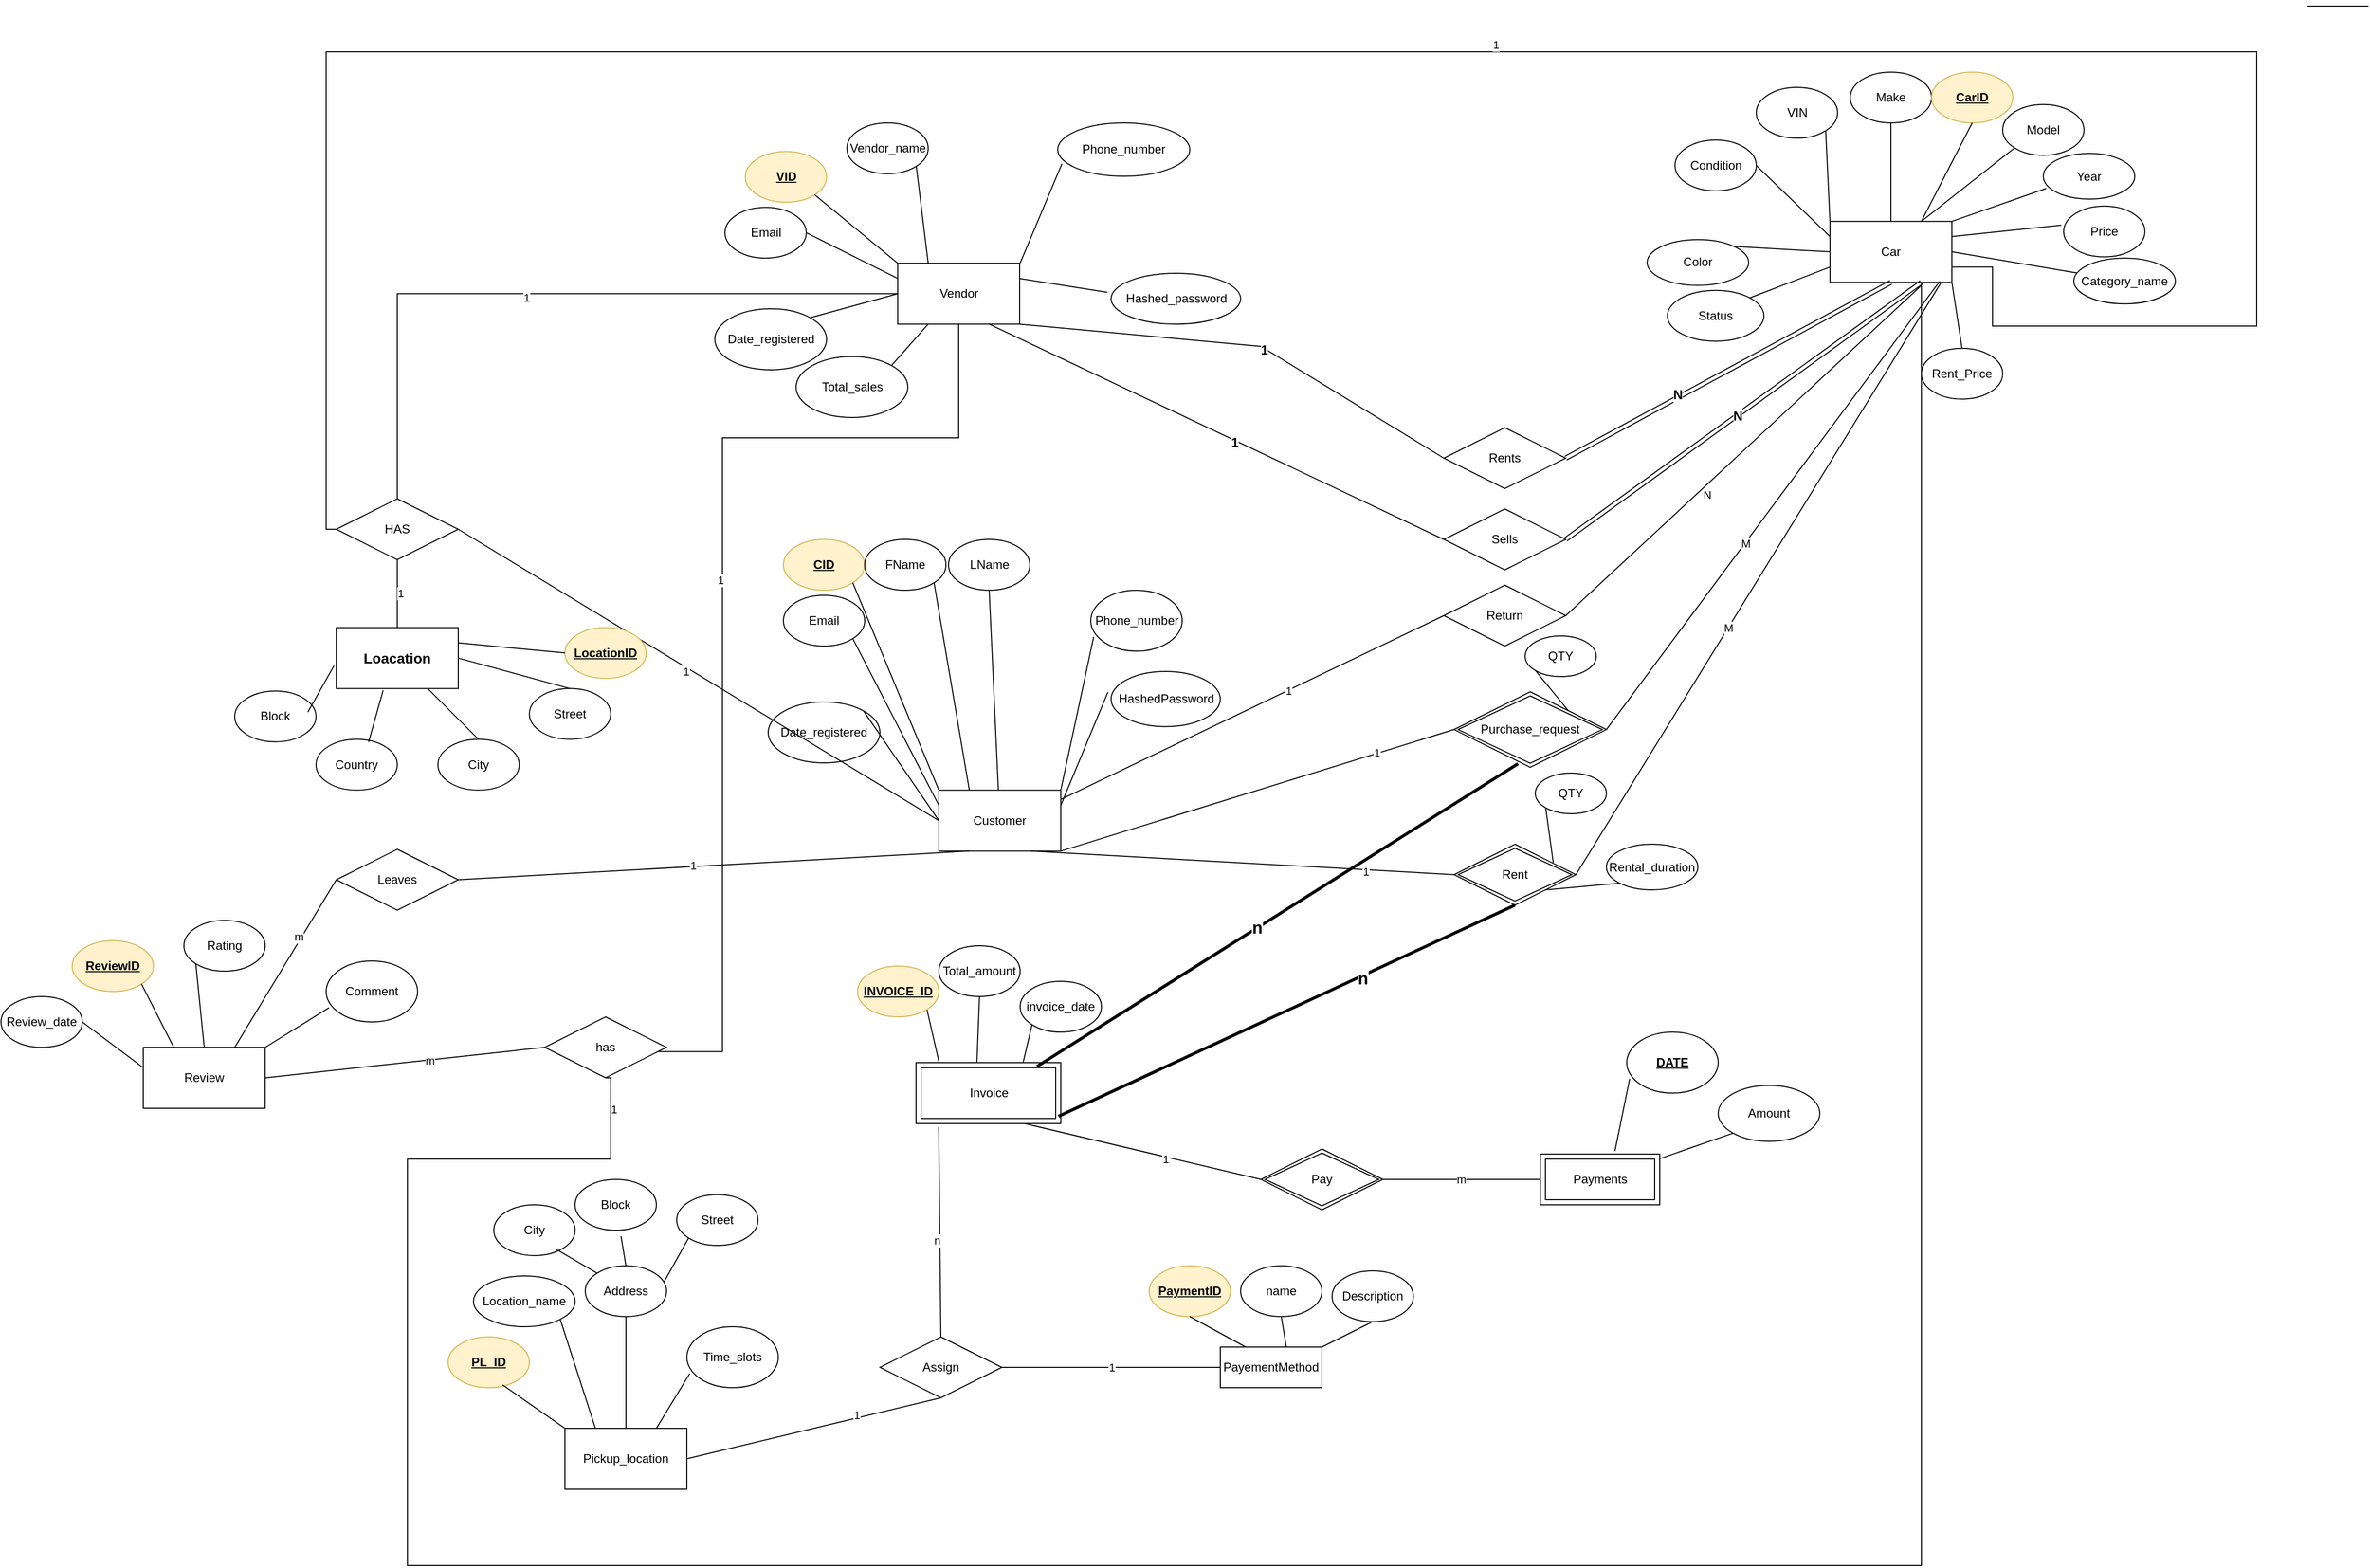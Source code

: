 <mxfile version="26.1.1">
  <diagram name="Page-1" id="NBWemcQ4p-BG5_rGheCO">
    <mxGraphModel dx="2453" dy="1997" grid="1" gridSize="10" guides="1" tooltips="1" connect="1" arrows="1" fold="1" page="1" pageScale="1" pageWidth="850" pageHeight="1100" math="0" shadow="0">
      <root>
        <mxCell id="0" />
        <mxCell id="1" parent="0" />
        <mxCell id="hu-6dLjI5PSRS7n1T90g-1" value="Customer" style="rounded=0;whiteSpace=wrap;html=1;" parent="1" vertex="1">
          <mxGeometry x="843" y="746.81" width="120" height="60" as="geometry" />
        </mxCell>
        <mxCell id="hu-6dLjI5PSRS7n1T90g-2" value="&lt;b&gt;&lt;u&gt;CID&lt;/u&gt;&lt;/b&gt;" style="ellipse;whiteSpace=wrap;html=1;fillColor=#fff2cc;strokeColor=#d6b656;" parent="1" vertex="1">
          <mxGeometry x="690" y="500.0" width="80" height="50" as="geometry" />
        </mxCell>
        <mxCell id="hu-6dLjI5PSRS7n1T90g-3" value="FName" style="ellipse;whiteSpace=wrap;html=1;" parent="1" vertex="1">
          <mxGeometry x="770" y="500" width="80" height="50" as="geometry" />
        </mxCell>
        <mxCell id="hu-6dLjI5PSRS7n1T90g-4" value="LName" style="ellipse;whiteSpace=wrap;html=1;" parent="1" vertex="1">
          <mxGeometry x="852.5" y="500" width="80" height="50" as="geometry" />
        </mxCell>
        <mxCell id="hu-6dLjI5PSRS7n1T90g-5" value="Email" style="ellipse;whiteSpace=wrap;html=1;" parent="1" vertex="1">
          <mxGeometry x="690" y="555" width="80" height="50" as="geometry" />
        </mxCell>
        <mxCell id="hu-6dLjI5PSRS7n1T90g-8" value="Phone_number" style="ellipse;whiteSpace=wrap;html=1;" parent="1" vertex="1">
          <mxGeometry x="992.5" y="550" width="90" height="60" as="geometry" />
        </mxCell>
        <mxCell id="hu-6dLjI5PSRS7n1T90g-9" value="HashedPassword" style="ellipse;whiteSpace=wrap;html=1;" parent="1" vertex="1">
          <mxGeometry x="1012.5" y="630" width="107.5" height="54.31" as="geometry" />
        </mxCell>
        <mxCell id="hu-6dLjI5PSRS7n1T90g-10" value="Date_registered" style="ellipse;whiteSpace=wrap;html=1;" parent="1" vertex="1">
          <mxGeometry x="675" y="660" width="110" height="60" as="geometry" />
        </mxCell>
        <mxCell id="hu-6dLjI5PSRS7n1T90g-22" value="" style="endArrow=none;html=1;rounded=0;entryX=0.032;entryY=0.766;entryDx=0;entryDy=0;entryPerimeter=0;exitX=1;exitY=0;exitDx=0;exitDy=0;" parent="1" source="hu-6dLjI5PSRS7n1T90g-1" target="hu-6dLjI5PSRS7n1T90g-8" edge="1">
          <mxGeometry width="50" height="50" relative="1" as="geometry">
            <mxPoint x="962.5" y="589.31" as="sourcePoint" />
            <mxPoint x="994.5" y="502.31" as="targetPoint" />
          </mxGeometry>
        </mxCell>
        <mxCell id="hu-6dLjI5PSRS7n1T90g-23" value="" style="endArrow=none;html=1;rounded=0;entryX=-0.029;entryY=0.375;entryDx=0;entryDy=0;entryPerimeter=0;exitX=1;exitY=0.25;exitDx=0;exitDy=0;" parent="1" source="hu-6dLjI5PSRS7n1T90g-1" target="hu-6dLjI5PSRS7n1T90g-9" edge="1">
          <mxGeometry width="50" height="50" relative="1" as="geometry">
            <mxPoint x="962.5" y="609.31" as="sourcePoint" />
            <mxPoint x="1004.5" y="512.31" as="targetPoint" />
          </mxGeometry>
        </mxCell>
        <mxCell id="hu-6dLjI5PSRS7n1T90g-25" value="" style="endArrow=none;html=1;rounded=0;entryX=0.5;entryY=1;entryDx=0;entryDy=0;" parent="1" source="hu-6dLjI5PSRS7n1T90g-1" target="hu-6dLjI5PSRS7n1T90g-4" edge="1">
          <mxGeometry width="50" height="50" relative="1" as="geometry">
            <mxPoint x="912.5" y="569.31" as="sourcePoint" />
            <mxPoint x="1014.5" y="522.31" as="targetPoint" />
          </mxGeometry>
        </mxCell>
        <mxCell id="hu-6dLjI5PSRS7n1T90g-26" value="" style="endArrow=none;html=1;rounded=0;entryX=1;entryY=1;entryDx=0;entryDy=0;exitX=0.25;exitY=0;exitDx=0;exitDy=0;" parent="1" source="hu-6dLjI5PSRS7n1T90g-1" target="hu-6dLjI5PSRS7n1T90g-3" edge="1">
          <mxGeometry width="50" height="50" relative="1" as="geometry">
            <mxPoint x="972.5" y="629.31" as="sourcePoint" />
            <mxPoint x="1024.5" y="532.31" as="targetPoint" />
          </mxGeometry>
        </mxCell>
        <mxCell id="hu-6dLjI5PSRS7n1T90g-27" value="" style="endArrow=none;html=1;rounded=0;entryX=1;entryY=1;entryDx=0;entryDy=0;exitX=0;exitY=0;exitDx=0;exitDy=0;" parent="1" source="hu-6dLjI5PSRS7n1T90g-1" target="hu-6dLjI5PSRS7n1T90g-2" edge="1">
          <mxGeometry width="50" height="50" relative="1" as="geometry">
            <mxPoint x="832.5" y="579.31" as="sourcePoint" />
            <mxPoint x="1034.5" y="542.31" as="targetPoint" />
          </mxGeometry>
        </mxCell>
        <mxCell id="hu-6dLjI5PSRS7n1T90g-28" value="" style="endArrow=none;html=1;rounded=0;entryX=1;entryY=1;entryDx=0;entryDy=0;exitX=0;exitY=0.25;exitDx=0;exitDy=0;" parent="1" source="hu-6dLjI5PSRS7n1T90g-1" target="hu-6dLjI5PSRS7n1T90g-5" edge="1">
          <mxGeometry width="50" height="50" relative="1" as="geometry">
            <mxPoint x="992.5" y="649.31" as="sourcePoint" />
            <mxPoint x="742.5" y="594.31" as="targetPoint" />
          </mxGeometry>
        </mxCell>
        <mxCell id="hu-6dLjI5PSRS7n1T90g-29" value="" style="endArrow=none;html=1;rounded=0;entryX=1;entryY=0;entryDx=0;entryDy=0;exitX=0;exitY=0.5;exitDx=0;exitDy=0;" parent="1" source="hu-6dLjI5PSRS7n1T90g-1" target="hu-6dLjI5PSRS7n1T90g-10" edge="1">
          <mxGeometry width="50" height="50" relative="1" as="geometry">
            <mxPoint x="1002.5" y="659.31" as="sourcePoint" />
            <mxPoint x="1054.5" y="562.31" as="targetPoint" />
          </mxGeometry>
        </mxCell>
        <mxCell id="hu-6dLjI5PSRS7n1T90g-30" value="Vendor" style="rounded=0;whiteSpace=wrap;html=1;" parent="1" vertex="1">
          <mxGeometry x="802.5" y="228.09" width="120" height="60" as="geometry" />
        </mxCell>
        <mxCell id="hu-6dLjI5PSRS7n1T90g-31" value="&lt;b&gt;&lt;u&gt;VID&lt;/u&gt;&lt;/b&gt;" style="ellipse;whiteSpace=wrap;html=1;fillColor=#fff2cc;strokeColor=#d6b656;" parent="1" vertex="1">
          <mxGeometry x="652.5" y="118.09" width="80" height="50" as="geometry" />
        </mxCell>
        <mxCell id="hu-6dLjI5PSRS7n1T90g-32" value="Vendor_name" style="ellipse;whiteSpace=wrap;html=1;" parent="1" vertex="1">
          <mxGeometry x="752.5" y="90" width="80" height="50" as="geometry" />
        </mxCell>
        <mxCell id="hu-6dLjI5PSRS7n1T90g-34" value="Email" style="ellipse;whiteSpace=wrap;html=1;" parent="1" vertex="1">
          <mxGeometry x="632.5" y="173.09" width="80" height="50" as="geometry" />
        </mxCell>
        <mxCell id="hu-6dLjI5PSRS7n1T90g-36" value="Phone_number" style="ellipse;whiteSpace=wrap;html=1;" parent="1" vertex="1">
          <mxGeometry x="960" y="90" width="130" height="52.5" as="geometry" />
        </mxCell>
        <mxCell id="hu-6dLjI5PSRS7n1T90g-37" value="Hashed_password" style="ellipse;whiteSpace=wrap;html=1;" parent="1" vertex="1">
          <mxGeometry x="1012.5" y="238" width="127.5" height="50.09" as="geometry" />
        </mxCell>
        <mxCell id="hu-6dLjI5PSRS7n1T90g-38" value="Date_registered" style="ellipse;whiteSpace=wrap;html=1;" parent="1" vertex="1">
          <mxGeometry x="622.5" y="273" width="110" height="60" as="geometry" />
        </mxCell>
        <mxCell id="hu-6dLjI5PSRS7n1T90g-40" value="" style="endArrow=none;html=1;rounded=0;entryX=0.032;entryY=0.766;entryDx=0;entryDy=0;entryPerimeter=0;" parent="1" target="hu-6dLjI5PSRS7n1T90g-36" edge="1">
          <mxGeometry width="50" height="50" relative="1" as="geometry">
            <mxPoint x="923" y="228" as="sourcePoint" />
            <mxPoint x="964.5" y="106.09" as="targetPoint" />
          </mxGeometry>
        </mxCell>
        <mxCell id="hu-6dLjI5PSRS7n1T90g-41" value="" style="endArrow=none;html=1;rounded=0;entryX=-0.029;entryY=0.375;entryDx=0;entryDy=0;entryPerimeter=0;exitX=1;exitY=0.25;exitDx=0;exitDy=0;" parent="1" source="hu-6dLjI5PSRS7n1T90g-30" target="hu-6dLjI5PSRS7n1T90g-37" edge="1">
          <mxGeometry width="50" height="50" relative="1" as="geometry">
            <mxPoint x="932.5" y="213.09" as="sourcePoint" />
            <mxPoint x="974.5" y="116.09" as="targetPoint" />
          </mxGeometry>
        </mxCell>
        <mxCell id="hu-6dLjI5PSRS7n1T90g-43" value="" style="endArrow=none;html=1;rounded=0;entryX=1;entryY=1;entryDx=0;entryDy=0;exitX=0.25;exitY=0;exitDx=0;exitDy=0;" parent="1" source="hu-6dLjI5PSRS7n1T90g-30" target="hu-6dLjI5PSRS7n1T90g-32" edge="1">
          <mxGeometry width="50" height="50" relative="1" as="geometry">
            <mxPoint x="942.5" y="233.09" as="sourcePoint" />
            <mxPoint x="994.5" y="136.09" as="targetPoint" />
          </mxGeometry>
        </mxCell>
        <mxCell id="hu-6dLjI5PSRS7n1T90g-44" value="" style="endArrow=none;html=1;rounded=0;entryX=1;entryY=1;entryDx=0;entryDy=0;exitX=0;exitY=0;exitDx=0;exitDy=0;" parent="1" source="hu-6dLjI5PSRS7n1T90g-30" target="hu-6dLjI5PSRS7n1T90g-31" edge="1">
          <mxGeometry width="50" height="50" relative="1" as="geometry">
            <mxPoint x="802.5" y="183.09" as="sourcePoint" />
            <mxPoint x="1004.5" y="146.09" as="targetPoint" />
          </mxGeometry>
        </mxCell>
        <mxCell id="hu-6dLjI5PSRS7n1T90g-45" value="" style="endArrow=none;html=1;rounded=0;entryX=1;entryY=0.5;entryDx=0;entryDy=0;exitX=0;exitY=0.25;exitDx=0;exitDy=0;" parent="1" source="hu-6dLjI5PSRS7n1T90g-30" target="hu-6dLjI5PSRS7n1T90g-34" edge="1">
          <mxGeometry width="50" height="50" relative="1" as="geometry">
            <mxPoint x="962.5" y="253.09" as="sourcePoint" />
            <mxPoint x="1014.5" y="156.09" as="targetPoint" />
          </mxGeometry>
        </mxCell>
        <mxCell id="hu-6dLjI5PSRS7n1T90g-46" value="" style="endArrow=none;html=1;rounded=0;entryX=1;entryY=0;entryDx=0;entryDy=0;exitX=0;exitY=0.5;exitDx=0;exitDy=0;" parent="1" source="hu-6dLjI5PSRS7n1T90g-30" target="hu-6dLjI5PSRS7n1T90g-38" edge="1">
          <mxGeometry width="50" height="50" relative="1" as="geometry">
            <mxPoint x="972.5" y="263.09" as="sourcePoint" />
            <mxPoint x="1024.5" y="166.09" as="targetPoint" />
          </mxGeometry>
        </mxCell>
        <mxCell id="hu-6dLjI5PSRS7n1T90g-48" value="&lt;b&gt;&lt;u&gt;PaymentID&lt;/u&gt;&lt;/b&gt;" style="ellipse;whiteSpace=wrap;html=1;fillColor=#fff2cc;strokeColor=#d6b656;" parent="1" vertex="1">
          <mxGeometry x="1050" y="1215" width="80" height="50" as="geometry" />
        </mxCell>
        <mxCell id="hu-6dLjI5PSRS7n1T90g-50" value="name" style="ellipse;whiteSpace=wrap;html=1;" parent="1" vertex="1">
          <mxGeometry x="1140" y="1215" width="80" height="50" as="geometry" />
        </mxCell>
        <mxCell id="hu-6dLjI5PSRS7n1T90g-53" value="&lt;u&gt;&lt;b&gt;DATE&lt;/b&gt;&lt;/u&gt;" style="ellipse;whiteSpace=wrap;html=1;" parent="1" vertex="1">
          <mxGeometry x="1520" y="985" width="90" height="60" as="geometry" />
        </mxCell>
        <mxCell id="hu-6dLjI5PSRS7n1T90g-54" value="Amount" style="ellipse;whiteSpace=wrap;html=1;" parent="1" vertex="1">
          <mxGeometry x="1610" y="1037.5" width="100" height="55" as="geometry" />
        </mxCell>
        <mxCell id="hu-6dLjI5PSRS7n1T90g-57" value="" style="endArrow=none;html=1;rounded=0;entryX=0.032;entryY=0.766;entryDx=0;entryDy=0;entryPerimeter=0;exitX=0.625;exitY=-0.062;exitDx=0;exitDy=0;exitPerimeter=0;" parent="1" source="CsSzCPbxo0hBxs77Tv7x-118" target="hu-6dLjI5PSRS7n1T90g-53" edge="1">
          <mxGeometry width="50" height="50" relative="1" as="geometry">
            <mxPoint x="1570" y="1115" as="sourcePoint" />
            <mxPoint x="1612" y="988" as="targetPoint" />
          </mxGeometry>
        </mxCell>
        <mxCell id="hu-6dLjI5PSRS7n1T90g-58" value="" style="endArrow=none;html=1;rounded=0;entryX=0;entryY=1;entryDx=0;entryDy=0;" parent="1" source="CsSzCPbxo0hBxs77Tv7x-118" target="hu-6dLjI5PSRS7n1T90g-54" edge="1">
          <mxGeometry width="50" height="50" relative="1" as="geometry">
            <mxPoint x="1570" y="1130" as="sourcePoint" />
            <mxPoint x="1622" y="998" as="targetPoint" />
          </mxGeometry>
        </mxCell>
        <mxCell id="hu-6dLjI5PSRS7n1T90g-59" value="" style="endArrow=none;html=1;rounded=0;entryX=0.5;entryY=1;entryDx=0;entryDy=0;exitX=0.654;exitY=0.059;exitDx=0;exitDy=0;exitPerimeter=0;" parent="1" source="CsSzCPbxo0hBxs77Tv7x-111" target="hu-6dLjI5PSRS7n1T90g-50" edge="1">
          <mxGeometry width="50" height="50" relative="1" as="geometry">
            <mxPoint x="1510" y="1115" as="sourcePoint" />
            <mxPoint x="1632" y="1008" as="targetPoint" />
          </mxGeometry>
        </mxCell>
        <mxCell id="hu-6dLjI5PSRS7n1T90g-61" value="" style="endArrow=none;html=1;rounded=0;entryX=0.5;entryY=1;entryDx=0;entryDy=0;exitX=0.25;exitY=0;exitDx=0;exitDy=0;" parent="1" source="CsSzCPbxo0hBxs77Tv7x-111" target="hu-6dLjI5PSRS7n1T90g-48" edge="1">
          <mxGeometry width="50" height="50" relative="1" as="geometry">
            <mxPoint x="1160" y="1290" as="sourcePoint" />
            <mxPoint x="1178" y="1233" as="targetPoint" />
          </mxGeometry>
        </mxCell>
        <mxCell id="hu-6dLjI5PSRS7n1T90g-64" value="Car" style="rounded=0;whiteSpace=wrap;html=1;" parent="1" vertex="1">
          <mxGeometry x="1720" y="186.91" width="120" height="60" as="geometry" />
        </mxCell>
        <mxCell id="hu-6dLjI5PSRS7n1T90g-65" value="VIN" style="ellipse;whiteSpace=wrap;html=1;" parent="1" vertex="1">
          <mxGeometry x="1647.5" y="55.0" width="80" height="50" as="geometry" />
        </mxCell>
        <mxCell id="hu-6dLjI5PSRS7n1T90g-67" value="Make" style="ellipse;whiteSpace=wrap;html=1;" parent="1" vertex="1">
          <mxGeometry x="1740" y="40.0" width="80" height="50" as="geometry" />
        </mxCell>
        <mxCell id="hu-6dLjI5PSRS7n1T90g-68" value="Condition" style="ellipse;whiteSpace=wrap;html=1;" parent="1" vertex="1">
          <mxGeometry x="1567.5" y="106.91" width="80" height="50" as="geometry" />
        </mxCell>
        <mxCell id="hu-6dLjI5PSRS7n1T90g-69" value="Model" style="ellipse;whiteSpace=wrap;html=1;" parent="1" vertex="1">
          <mxGeometry x="1890" y="71.91" width="80" height="50" as="geometry" />
        </mxCell>
        <mxCell id="hu-6dLjI5PSRS7n1T90g-70" value="Year" style="ellipse;whiteSpace=wrap;html=1;" parent="1" vertex="1">
          <mxGeometry x="1930" y="120.0" width="90" height="45" as="geometry" />
        </mxCell>
        <mxCell id="hu-6dLjI5PSRS7n1T90g-71" value="Price" style="ellipse;whiteSpace=wrap;html=1;" parent="1" vertex="1">
          <mxGeometry x="1950" y="171.91" width="80" height="50" as="geometry" />
        </mxCell>
        <mxCell id="hu-6dLjI5PSRS7n1T90g-72" value="Color" style="ellipse;whiteSpace=wrap;html=1;" parent="1" vertex="1">
          <mxGeometry x="1540" y="204.91" width="100" height="45" as="geometry" />
        </mxCell>
        <mxCell id="hu-6dLjI5PSRS7n1T90g-73" value="" style="endArrow=none;html=1;rounded=0;entryX=0;entryY=1;entryDx=0;entryDy=0;exitX=0.75;exitY=0;exitDx=0;exitDy=0;" parent="1" source="hu-6dLjI5PSRS7n1T90g-64" target="hu-6dLjI5PSRS7n1T90g-69" edge="1">
          <mxGeometry width="50" height="50" relative="1" as="geometry">
            <mxPoint x="1740" y="206.91" as="sourcePoint" />
            <mxPoint x="1790" y="156.91" as="targetPoint" />
          </mxGeometry>
        </mxCell>
        <mxCell id="hu-6dLjI5PSRS7n1T90g-74" value="" style="endArrow=none;html=1;rounded=0;entryX=0.032;entryY=0.766;entryDx=0;entryDy=0;entryPerimeter=0;exitX=1;exitY=0;exitDx=0;exitDy=0;" parent="1" source="hu-6dLjI5PSRS7n1T90g-64" target="hu-6dLjI5PSRS7n1T90g-70" edge="1">
          <mxGeometry width="50" height="50" relative="1" as="geometry">
            <mxPoint x="1850" y="146.91" as="sourcePoint" />
            <mxPoint x="1882" y="59.91" as="targetPoint" />
          </mxGeometry>
        </mxCell>
        <mxCell id="hu-6dLjI5PSRS7n1T90g-75" value="" style="endArrow=none;html=1;rounded=0;entryX=-0.029;entryY=0.375;entryDx=0;entryDy=0;entryPerimeter=0;exitX=1;exitY=0.25;exitDx=0;exitDy=0;" parent="1" source="hu-6dLjI5PSRS7n1T90g-64" target="hu-6dLjI5PSRS7n1T90g-71" edge="1">
          <mxGeometry width="50" height="50" relative="1" as="geometry">
            <mxPoint x="1850" y="166.91" as="sourcePoint" />
            <mxPoint x="1892" y="69.91" as="targetPoint" />
          </mxGeometry>
        </mxCell>
        <mxCell id="hu-6dLjI5PSRS7n1T90g-76" value="" style="endArrow=none;html=1;rounded=0;entryX=0.5;entryY=1;entryDx=0;entryDy=0;" parent="1" source="hu-6dLjI5PSRS7n1T90g-64" target="hu-6dLjI5PSRS7n1T90g-67" edge="1">
          <mxGeometry width="50" height="50" relative="1" as="geometry">
            <mxPoint x="1800" y="126.91" as="sourcePoint" />
            <mxPoint x="1902" y="79.91" as="targetPoint" />
          </mxGeometry>
        </mxCell>
        <mxCell id="hu-6dLjI5PSRS7n1T90g-78" value="" style="endArrow=none;html=1;rounded=0;entryX=1;entryY=1;entryDx=0;entryDy=0;exitX=0;exitY=0;exitDx=0;exitDy=0;" parent="1" source="hu-6dLjI5PSRS7n1T90g-64" target="hu-6dLjI5PSRS7n1T90g-65" edge="1">
          <mxGeometry width="50" height="50" relative="1" as="geometry">
            <mxPoint x="1720" y="136.91" as="sourcePoint" />
            <mxPoint x="1922" y="99.91" as="targetPoint" />
          </mxGeometry>
        </mxCell>
        <mxCell id="hu-6dLjI5PSRS7n1T90g-79" value="" style="endArrow=none;html=1;rounded=0;entryX=1;entryY=0.5;entryDx=0;entryDy=0;exitX=0;exitY=0.25;exitDx=0;exitDy=0;" parent="1" source="hu-6dLjI5PSRS7n1T90g-64" target="hu-6dLjI5PSRS7n1T90g-68" edge="1">
          <mxGeometry width="50" height="50" relative="1" as="geometry">
            <mxPoint x="1880" y="206.91" as="sourcePoint" />
            <mxPoint x="1932" y="109.91" as="targetPoint" />
          </mxGeometry>
        </mxCell>
        <mxCell id="hu-6dLjI5PSRS7n1T90g-80" value="" style="endArrow=none;html=1;rounded=0;entryX=1;entryY=0;entryDx=0;entryDy=0;exitX=0;exitY=0.5;exitDx=0;exitDy=0;" parent="1" source="hu-6dLjI5PSRS7n1T90g-64" target="hu-6dLjI5PSRS7n1T90g-72" edge="1">
          <mxGeometry width="50" height="50" relative="1" as="geometry">
            <mxPoint x="1890" y="216.91" as="sourcePoint" />
            <mxPoint x="1942" y="119.91" as="targetPoint" />
          </mxGeometry>
        </mxCell>
        <mxCell id="hu-6dLjI5PSRS7n1T90g-202" value="Total_sales" style="ellipse;whiteSpace=wrap;html=1;" parent="1" vertex="1">
          <mxGeometry x="702.5" y="320" width="110" height="60" as="geometry" />
        </mxCell>
        <mxCell id="hu-6dLjI5PSRS7n1T90g-203" value="" style="endArrow=none;html=1;rounded=0;entryX=1;entryY=0;entryDx=0;entryDy=0;exitX=0.25;exitY=1;exitDx=0;exitDy=0;" parent="1" source="hu-6dLjI5PSRS7n1T90g-30" target="hu-6dLjI5PSRS7n1T90g-202" edge="1">
          <mxGeometry width="50" height="50" relative="1" as="geometry">
            <mxPoint x="795" y="338.09" as="sourcePoint" />
            <mxPoint x="1017" y="241.09" as="targetPoint" />
          </mxGeometry>
        </mxCell>
        <mxCell id="hu-6dLjI5PSRS7n1T90g-204" value="Status" style="ellipse;whiteSpace=wrap;html=1;" parent="1" vertex="1">
          <mxGeometry x="1560" y="254.91" width="95" height="50" as="geometry" />
        </mxCell>
        <mxCell id="hu-6dLjI5PSRS7n1T90g-205" value="" style="endArrow=none;html=1;rounded=0;entryX=1;entryY=0;entryDx=0;entryDy=0;exitX=0;exitY=0.75;exitDx=0;exitDy=0;" parent="1" source="hu-6dLjI5PSRS7n1T90g-64" target="hu-6dLjI5PSRS7n1T90g-204" edge="1">
          <mxGeometry width="50" height="50" relative="1" as="geometry">
            <mxPoint x="1710" y="291.91" as="sourcePoint" />
            <mxPoint x="1932" y="194.91" as="targetPoint" />
          </mxGeometry>
        </mxCell>
        <mxCell id="hu-6dLjI5PSRS7n1T90g-207" value="" style="endArrow=none;html=1;rounded=0;exitX=1;exitY=0.75;exitDx=0;exitDy=0;entryX=0;entryY=0.5;entryDx=0;entryDy=0;edgeStyle=orthogonalEdgeStyle;" parent="1" source="hu-6dLjI5PSRS7n1T90g-64" target="CsSzCPbxo0hBxs77Tv7x-54" edge="1">
          <mxGeometry width="50" height="50" relative="1" as="geometry">
            <mxPoint x="1850" y="256.91" as="sourcePoint" />
            <mxPoint x="376.053" y="460" as="targetPoint" />
            <Array as="points">
              <mxPoint x="1880" y="232" />
              <mxPoint x="1880" y="290" />
              <mxPoint x="2140" y="290" />
              <mxPoint x="2140" y="20" />
              <mxPoint x="240" y="20" />
              <mxPoint x="240" y="490" />
            </Array>
          </mxGeometry>
        </mxCell>
        <mxCell id="DfmCjdgMH8wRzvkq9XMf-18" value="1" style="edgeLabel;html=1;align=center;verticalAlign=middle;resizable=0;points=[];" vertex="1" connectable="0" parent="hu-6dLjI5PSRS7n1T90g-207">
          <mxGeometry x="-0.084" y="-7" relative="1" as="geometry">
            <mxPoint as="offset" />
          </mxGeometry>
        </mxCell>
        <mxCell id="hu-6dLjI5PSRS7n1T90g-208" value="Category_name" style="ellipse;whiteSpace=wrap;html=1;" parent="1" vertex="1">
          <mxGeometry x="1960" y="223.09" width="100" height="45" as="geometry" />
        </mxCell>
        <mxCell id="hu-6dLjI5PSRS7n1T90g-209" value="" style="endArrow=none;html=1;rounded=0;exitX=1;exitY=0.5;exitDx=0;exitDy=0;" parent="1" source="hu-6dLjI5PSRS7n1T90g-64" target="hu-6dLjI5PSRS7n1T90g-208" edge="1">
          <mxGeometry width="50" height="50" relative="1" as="geometry">
            <mxPoint x="1860" y="221.91" as="sourcePoint" />
            <mxPoint x="1937.1" y="248.785" as="targetPoint" />
          </mxGeometry>
        </mxCell>
        <mxCell id="hu-6dLjI5PSRS7n1T90g-227" value="Pickup_location" style="rounded=0;whiteSpace=wrap;html=1;" parent="1" vertex="1">
          <mxGeometry x="475" y="1375" width="120" height="60" as="geometry" />
        </mxCell>
        <mxCell id="hu-6dLjI5PSRS7n1T90g-228" value="&lt;b&gt;&lt;u&gt;PL_ID&lt;/u&gt;&lt;/b&gt;" style="ellipse;whiteSpace=wrap;html=1;fillColor=#fff2cc;strokeColor=#d6b656;" parent="1" vertex="1">
          <mxGeometry x="360" y="1285" width="80" height="50" as="geometry" />
        </mxCell>
        <mxCell id="hu-6dLjI5PSRS7n1T90g-229" value="Location_name" style="ellipse;whiteSpace=wrap;html=1;" parent="1" vertex="1">
          <mxGeometry x="385" y="1225" width="100" height="50" as="geometry" />
        </mxCell>
        <mxCell id="hu-6dLjI5PSRS7n1T90g-230" value="Address" style="ellipse;whiteSpace=wrap;html=1;" parent="1" vertex="1">
          <mxGeometry x="495" y="1215" width="80" height="50" as="geometry" />
        </mxCell>
        <mxCell id="hu-6dLjI5PSRS7n1T90g-233" value="Time_slots" style="ellipse;whiteSpace=wrap;html=1;" parent="1" vertex="1">
          <mxGeometry x="595" y="1275" width="90" height="60" as="geometry" />
        </mxCell>
        <mxCell id="hu-6dLjI5PSRS7n1T90g-237" value="" style="endArrow=none;html=1;rounded=0;entryX=0.032;entryY=0.766;entryDx=0;entryDy=0;entryPerimeter=0;exitX=0.75;exitY=0;exitDx=0;exitDy=0;" parent="1" source="hu-6dLjI5PSRS7n1T90g-227" target="hu-6dLjI5PSRS7n1T90g-233" edge="1">
          <mxGeometry width="50" height="50" relative="1" as="geometry">
            <mxPoint x="560" y="1370" as="sourcePoint" />
            <mxPoint x="637" y="1248" as="targetPoint" />
          </mxGeometry>
        </mxCell>
        <mxCell id="hu-6dLjI5PSRS7n1T90g-239" value="" style="endArrow=none;html=1;rounded=0;entryX=0.5;entryY=1;entryDx=0;entryDy=0;" parent="1" source="hu-6dLjI5PSRS7n1T90g-227" target="hu-6dLjI5PSRS7n1T90g-230" edge="1">
          <mxGeometry width="50" height="50" relative="1" as="geometry">
            <mxPoint x="555" y="1315" as="sourcePoint" />
            <mxPoint x="657" y="1268" as="targetPoint" />
          </mxGeometry>
        </mxCell>
        <mxCell id="hu-6dLjI5PSRS7n1T90g-240" value="" style="endArrow=none;html=1;rounded=0;entryX=1;entryY=1;entryDx=0;entryDy=0;exitX=0.25;exitY=0;exitDx=0;exitDy=0;" parent="1" source="hu-6dLjI5PSRS7n1T90g-227" target="hu-6dLjI5PSRS7n1T90g-229" edge="1">
          <mxGeometry width="50" height="50" relative="1" as="geometry">
            <mxPoint x="615" y="1375" as="sourcePoint" />
            <mxPoint x="667" y="1278" as="targetPoint" />
          </mxGeometry>
        </mxCell>
        <mxCell id="hu-6dLjI5PSRS7n1T90g-241" value="" style="endArrow=none;html=1;rounded=0;exitX=0;exitY=0;exitDx=0;exitDy=0;entryX=0.67;entryY=0.945;entryDx=0;entryDy=0;entryPerimeter=0;" parent="1" source="hu-6dLjI5PSRS7n1T90g-227" target="hu-6dLjI5PSRS7n1T90g-228" edge="1">
          <mxGeometry width="50" height="50" relative="1" as="geometry">
            <mxPoint x="475" y="1325" as="sourcePoint" />
            <mxPoint x="393" y="1303" as="targetPoint" />
          </mxGeometry>
        </mxCell>
        <mxCell id="hu-6dLjI5PSRS7n1T90g-244" value="City" style="ellipse;whiteSpace=wrap;html=1;" parent="1" vertex="1">
          <mxGeometry x="405" y="1155" width="80" height="50" as="geometry" />
        </mxCell>
        <mxCell id="hu-6dLjI5PSRS7n1T90g-245" value="Block" style="ellipse;whiteSpace=wrap;html=1;" parent="1" vertex="1">
          <mxGeometry x="485" y="1130" width="80" height="50" as="geometry" />
        </mxCell>
        <mxCell id="hu-6dLjI5PSRS7n1T90g-246" value="Street" style="ellipse;whiteSpace=wrap;html=1;" parent="1" vertex="1">
          <mxGeometry x="585" y="1145" width="80" height="50" as="geometry" />
        </mxCell>
        <mxCell id="hu-6dLjI5PSRS7n1T90g-248" value="" style="endArrow=none;html=1;rounded=0;exitX=0.973;exitY=0.307;exitDx=0;exitDy=0;entryX=0;entryY=1;entryDx=0;entryDy=0;exitPerimeter=0;" parent="1" source="hu-6dLjI5PSRS7n1T90g-230" target="hu-6dLjI5PSRS7n1T90g-246" edge="1">
          <mxGeometry width="50" height="50" relative="1" as="geometry">
            <mxPoint x="575" y="1385" as="sourcePoint" />
            <mxPoint x="607" y="1288" as="targetPoint" />
          </mxGeometry>
        </mxCell>
        <mxCell id="hu-6dLjI5PSRS7n1T90g-249" value="" style="endArrow=none;html=1;rounded=0;exitX=0.5;exitY=0;exitDx=0;exitDy=0;entryX=0.565;entryY=1.018;entryDx=0;entryDy=0;entryPerimeter=0;" parent="1" source="hu-6dLjI5PSRS7n1T90g-230" edge="1">
          <mxGeometry width="50" height="50" relative="1" as="geometry">
            <mxPoint x="583" y="1240" as="sourcePoint" />
            <mxPoint x="530.2" y="1185.9" as="targetPoint" />
          </mxGeometry>
        </mxCell>
        <mxCell id="hu-6dLjI5PSRS7n1T90g-250" value="" style="endArrow=none;html=1;rounded=0;entryX=0.768;entryY=0.876;entryDx=0;entryDy=0;entryPerimeter=0;exitX=0;exitY=0;exitDx=0;exitDy=0;" parent="1" source="hu-6dLjI5PSRS7n1T90g-230" target="hu-6dLjI5PSRS7n1T90g-244" edge="1">
          <mxGeometry width="50" height="50" relative="1" as="geometry">
            <mxPoint x="545" y="1225" as="sourcePoint" />
            <mxPoint x="540" y="1196" as="targetPoint" />
          </mxGeometry>
        </mxCell>
        <mxCell id="hu-6dLjI5PSRS7n1T90g-261" value="Total_amount" style="ellipse;whiteSpace=wrap;html=1;" parent="1" vertex="1">
          <mxGeometry x="843" y="900" width="80" height="50" as="geometry" />
        </mxCell>
        <mxCell id="hu-6dLjI5PSRS7n1T90g-266" value="" style="endArrow=none;html=1;rounded=0;entryX=0;entryY=1;entryDx=0;entryDy=0;exitX=0.727;exitY=0.127;exitDx=0;exitDy=0;exitPerimeter=0;" parent="1" source="CsSzCPbxo0hBxs77Tv7x-92" target="hu-6dLjI5PSRS7n1T90g-263" edge="1">
          <mxGeometry width="50" height="50" relative="1" as="geometry">
            <mxPoint x="1072.5" y="1005" as="sourcePoint" />
            <mxPoint x="1022.5" y="832.5" as="targetPoint" />
          </mxGeometry>
        </mxCell>
        <mxCell id="hu-6dLjI5PSRS7n1T90g-269" value="" style="endArrow=none;html=1;rounded=0;entryX=0.5;entryY=1;entryDx=0;entryDy=0;exitX=0.42;exitY=0.057;exitDx=0;exitDy=0;exitPerimeter=0;" parent="1" source="CsSzCPbxo0hBxs77Tv7x-92" target="hu-6dLjI5PSRS7n1T90g-261" edge="1">
          <mxGeometry width="50" height="50" relative="1" as="geometry">
            <mxPoint x="880" y="1010" as="sourcePoint" />
            <mxPoint x="1134.5" y="755.5" as="targetPoint" />
          </mxGeometry>
        </mxCell>
        <mxCell id="hu-6dLjI5PSRS7n1T90g-271" value="" style="endArrow=none;html=1;rounded=0;entryX=1;entryY=1;entryDx=0;entryDy=0;exitX=0.163;exitY=0.036;exitDx=0;exitDy=0;exitPerimeter=0;" parent="1" source="CsSzCPbxo0hBxs77Tv7x-92" target="hu-6dLjI5PSRS7n1T90g-259" edge="1">
          <mxGeometry width="50" height="50" relative="1" as="geometry">
            <mxPoint x="983" y="1005" as="sourcePoint" />
            <mxPoint x="1154.5" y="775.5" as="targetPoint" />
          </mxGeometry>
        </mxCell>
        <mxCell id="hu-6dLjI5PSRS7n1T90g-292" value="Sells" style="shape=rhombus;perimeter=rhombusPerimeter;whiteSpace=wrap;html=1;align=center;" parent="1" vertex="1">
          <mxGeometry x="1340" y="470" width="120" height="60" as="geometry" />
        </mxCell>
        <mxCell id="hu-6dLjI5PSRS7n1T90g-302" value="Review" style="rounded=0;whiteSpace=wrap;html=1;" parent="1" vertex="1">
          <mxGeometry x="60" y="1000" width="120" height="60" as="geometry" />
        </mxCell>
        <mxCell id="hu-6dLjI5PSRS7n1T90g-303" value="&lt;b&gt;&lt;u&gt;ReviewID&lt;/u&gt;&lt;/b&gt;" style="ellipse;whiteSpace=wrap;html=1;fillColor=#fff2cc;strokeColor=#d6b656;" parent="1" vertex="1">
          <mxGeometry x="-10" y="895" width="80" height="50" as="geometry" />
        </mxCell>
        <mxCell id="hu-6dLjI5PSRS7n1T90g-306" value="Review_date" style="ellipse;whiteSpace=wrap;html=1;" parent="1" vertex="1">
          <mxGeometry x="-80" y="950" width="80" height="50" as="geometry" />
        </mxCell>
        <mxCell id="hu-6dLjI5PSRS7n1T90g-307" value="Rating" style="ellipse;whiteSpace=wrap;html=1;" parent="1" vertex="1">
          <mxGeometry x="100" y="875" width="80" height="50" as="geometry" />
        </mxCell>
        <mxCell id="hu-6dLjI5PSRS7n1T90g-308" value="Comment" style="ellipse;whiteSpace=wrap;html=1;" parent="1" vertex="1">
          <mxGeometry x="240" y="915" width="90" height="60" as="geometry" />
        </mxCell>
        <mxCell id="hu-6dLjI5PSRS7n1T90g-310" value="" style="endArrow=none;html=1;rounded=0;entryX=0;entryY=1;entryDx=0;entryDy=0;exitX=0.5;exitY=0;exitDx=0;exitDy=0;" parent="1" source="hu-6dLjI5PSRS7n1T90g-302" target="hu-6dLjI5PSRS7n1T90g-307" edge="1">
          <mxGeometry width="50" height="50" relative="1" as="geometry">
            <mxPoint x="80" y="1035" as="sourcePoint" />
            <mxPoint x="130" y="985" as="targetPoint" />
          </mxGeometry>
        </mxCell>
        <mxCell id="hu-6dLjI5PSRS7n1T90g-311" value="" style="endArrow=none;html=1;rounded=0;entryX=0.032;entryY=0.766;entryDx=0;entryDy=0;entryPerimeter=0;exitX=1;exitY=0;exitDx=0;exitDy=0;" parent="1" source="hu-6dLjI5PSRS7n1T90g-302" target="hu-6dLjI5PSRS7n1T90g-308" edge="1">
          <mxGeometry width="50" height="50" relative="1" as="geometry">
            <mxPoint x="190" y="975" as="sourcePoint" />
            <mxPoint x="222" y="888" as="targetPoint" />
          </mxGeometry>
        </mxCell>
        <mxCell id="hu-6dLjI5PSRS7n1T90g-315" value="" style="endArrow=none;html=1;rounded=0;entryX=1;entryY=1;entryDx=0;entryDy=0;exitX=0.25;exitY=0;exitDx=0;exitDy=0;" parent="1" source="hu-6dLjI5PSRS7n1T90g-302" target="hu-6dLjI5PSRS7n1T90g-303" edge="1">
          <mxGeometry width="50" height="50" relative="1" as="geometry">
            <mxPoint x="60" y="1015" as="sourcePoint" />
            <mxPoint x="262" y="928" as="targetPoint" />
          </mxGeometry>
        </mxCell>
        <mxCell id="hu-6dLjI5PSRS7n1T90g-316" value="" style="endArrow=none;html=1;rounded=0;entryX=1;entryY=0.5;entryDx=0;entryDy=0;" parent="1" target="hu-6dLjI5PSRS7n1T90g-306" edge="1">
          <mxGeometry width="50" height="50" relative="1" as="geometry">
            <mxPoint x="60" y="1020" as="sourcePoint" />
            <mxPoint x="272" y="938" as="targetPoint" />
          </mxGeometry>
        </mxCell>
        <mxCell id="hu-6dLjI5PSRS7n1T90g-317" value="Leaves" style="shape=rhombus;perimeter=rhombusPerimeter;whiteSpace=wrap;html=1;align=center;" parent="1" vertex="1">
          <mxGeometry x="250" y="805" width="120" height="60" as="geometry" />
        </mxCell>
        <mxCell id="hu-6dLjI5PSRS7n1T90g-318" value="" style="endArrow=none;html=1;rounded=0;exitX=0;exitY=0.5;exitDx=0;exitDy=0;entryX=0.75;entryY=0;entryDx=0;entryDy=0;" parent="1" source="hu-6dLjI5PSRS7n1T90g-317" target="hu-6dLjI5PSRS7n1T90g-302" edge="1">
          <mxGeometry width="50" height="50" relative="1" as="geometry">
            <mxPoint x="-200" y="670" as="sourcePoint" />
            <mxPoint x="150" y="1230" as="targetPoint" />
          </mxGeometry>
        </mxCell>
        <mxCell id="hu-6dLjI5PSRS7n1T90g-321" value="m" style="edgeLabel;html=1;align=center;verticalAlign=middle;resizable=0;points=[];" parent="hu-6dLjI5PSRS7n1T90g-318" vertex="1" connectable="0">
          <mxGeometry x="-0.302" y="-3" relative="1" as="geometry">
            <mxPoint as="offset" />
          </mxGeometry>
        </mxCell>
        <mxCell id="96jUrJJoZ8PWwtf2zBIY-5" value="&lt;h3&gt;Loacation&lt;/h3&gt;" style="rounded=0;whiteSpace=wrap;html=1;" parent="1" vertex="1">
          <mxGeometry x="250" y="586.81" width="120" height="60" as="geometry" />
        </mxCell>
        <mxCell id="CsSzCPbxo0hBxs77Tv7x-10" value="Rents" style="shape=rhombus;perimeter=rhombusPerimeter;whiteSpace=wrap;html=1;align=center;" parent="1" vertex="1">
          <mxGeometry x="1340" y="390" width="120" height="60" as="geometry" />
        </mxCell>
        <mxCell id="CsSzCPbxo0hBxs77Tv7x-27" value="" style="shape=link;html=1;rounded=0;entryX=1;entryY=0.5;entryDx=0;entryDy=0;exitX=0.5;exitY=1;exitDx=0;exitDy=0;" parent="1" source="hu-6dLjI5PSRS7n1T90g-64" target="CsSzCPbxo0hBxs77Tv7x-10" edge="1">
          <mxGeometry relative="1" as="geometry">
            <mxPoint x="1290" y="450" as="sourcePoint" />
            <mxPoint x="1450" y="450" as="targetPoint" />
          </mxGeometry>
        </mxCell>
        <mxCell id="CsSzCPbxo0hBxs77Tv7x-30" value="&lt;h3&gt;N&lt;/h3&gt;" style="edgeLabel;html=1;align=center;verticalAlign=middle;resizable=0;points=[];" parent="CsSzCPbxo0hBxs77Tv7x-27" vertex="1" connectable="0">
          <mxGeometry x="0.304" y="-3" relative="1" as="geometry">
            <mxPoint as="offset" />
          </mxGeometry>
        </mxCell>
        <mxCell id="CsSzCPbxo0hBxs77Tv7x-29" value="" style="shape=link;html=1;rounded=0;entryX=1;entryY=0.5;entryDx=0;entryDy=0;exitX=0.75;exitY=1;exitDx=0;exitDy=0;" parent="1" source="hu-6dLjI5PSRS7n1T90g-64" target="hu-6dLjI5PSRS7n1T90g-292" edge="1">
          <mxGeometry relative="1" as="geometry">
            <mxPoint x="1760" y="285" as="sourcePoint" />
            <mxPoint x="1470" y="420" as="targetPoint" />
          </mxGeometry>
        </mxCell>
        <mxCell id="CsSzCPbxo0hBxs77Tv7x-31" value="&lt;h3&gt;N&lt;/h3&gt;" style="edgeLabel;html=1;align=center;verticalAlign=middle;resizable=0;points=[];" parent="CsSzCPbxo0hBxs77Tv7x-29" vertex="1" connectable="0">
          <mxGeometry x="0.038" relative="1" as="geometry">
            <mxPoint as="offset" />
          </mxGeometry>
        </mxCell>
        <mxCell id="CsSzCPbxo0hBxs77Tv7x-32" value="" style="endArrow=none;html=1;rounded=0;exitX=1;exitY=1;exitDx=0;exitDy=0;entryX=0;entryY=0.5;entryDx=0;entryDy=0;" parent="1" source="hu-6dLjI5PSRS7n1T90g-30" target="CsSzCPbxo0hBxs77Tv7x-10" edge="1">
          <mxGeometry width="50" height="50" relative="1" as="geometry">
            <mxPoint x="1100" y="268" as="sourcePoint" />
            <mxPoint x="1174" y="303" as="targetPoint" />
            <Array as="points">
              <mxPoint x="1160" y="310" />
            </Array>
          </mxGeometry>
        </mxCell>
        <mxCell id="CsSzCPbxo0hBxs77Tv7x-33" value="&lt;h3&gt;1&lt;/h3&gt;" style="edgeLabel;html=1;align=center;verticalAlign=middle;resizable=0;points=[];" parent="CsSzCPbxo0hBxs77Tv7x-32" vertex="1" connectable="0">
          <mxGeometry x="0.08" y="-1" relative="1" as="geometry">
            <mxPoint as="offset" />
          </mxGeometry>
        </mxCell>
        <mxCell id="CsSzCPbxo0hBxs77Tv7x-34" value="" style="endArrow=none;html=1;rounded=0;exitX=0.75;exitY=1;exitDx=0;exitDy=0;entryX=0;entryY=0.5;entryDx=0;entryDy=0;" parent="1" source="hu-6dLjI5PSRS7n1T90g-30" target="hu-6dLjI5PSRS7n1T90g-292" edge="1">
          <mxGeometry width="50" height="50" relative="1" as="geometry">
            <mxPoint x="1062" y="297" as="sourcePoint" />
            <mxPoint x="1350" y="420" as="targetPoint" />
          </mxGeometry>
        </mxCell>
        <mxCell id="CsSzCPbxo0hBxs77Tv7x-35" value="&lt;h3&gt;1&lt;/h3&gt;" style="edgeLabel;html=1;align=center;verticalAlign=middle;resizable=0;points=[];" parent="CsSzCPbxo0hBxs77Tv7x-34" vertex="1" connectable="0">
          <mxGeometry x="0.08" y="-1" relative="1" as="geometry">
            <mxPoint as="offset" />
          </mxGeometry>
        </mxCell>
        <mxCell id="CsSzCPbxo0hBxs77Tv7x-36" value="Purchase_request" style="shape=rhombus;double=1;perimeter=rhombusPerimeter;whiteSpace=wrap;html=1;align=center;" parent="1" vertex="1">
          <mxGeometry x="1350" y="650" width="150" height="74.31" as="geometry" />
        </mxCell>
        <mxCell id="CsSzCPbxo0hBxs77Tv7x-41" value="" style="endArrow=none;html=1;rounded=0;exitX=0;exitY=0.5;exitDx=0;exitDy=0;entryX=1;entryY=1;entryDx=0;entryDy=0;" parent="1" source="CsSzCPbxo0hBxs77Tv7x-36" target="hu-6dLjI5PSRS7n1T90g-1" edge="1">
          <mxGeometry relative="1" as="geometry">
            <mxPoint x="1360" y="203" as="sourcePoint" />
            <mxPoint x="960" y="670" as="targetPoint" />
          </mxGeometry>
        </mxCell>
        <mxCell id="CsSzCPbxo0hBxs77Tv7x-83" value="1" style="edgeLabel;html=1;align=center;verticalAlign=middle;resizable=0;points=[];" parent="CsSzCPbxo0hBxs77Tv7x-41" vertex="1" connectable="0">
          <mxGeometry x="-0.604" y="-1" relative="1" as="geometry">
            <mxPoint as="offset" />
          </mxGeometry>
        </mxCell>
        <mxCell id="CsSzCPbxo0hBxs77Tv7x-43" value="Rent" style="shape=rhombus;double=1;perimeter=rhombusPerimeter;whiteSpace=wrap;html=1;align=center;" parent="1" vertex="1">
          <mxGeometry x="1350" y="800" width="120" height="60" as="geometry" />
        </mxCell>
        <mxCell id="CsSzCPbxo0hBxs77Tv7x-46" value="" style="endArrow=none;html=1;rounded=0;exitX=0;exitY=0.5;exitDx=0;exitDy=0;entryX=0.75;entryY=1;entryDx=0;entryDy=0;" parent="1" source="CsSzCPbxo0hBxs77Tv7x-43" target="hu-6dLjI5PSRS7n1T90g-1" edge="1">
          <mxGeometry relative="1" as="geometry">
            <mxPoint x="1370" y="213" as="sourcePoint" />
            <mxPoint x="1040" y="290" as="targetPoint" />
          </mxGeometry>
        </mxCell>
        <mxCell id="CsSzCPbxo0hBxs77Tv7x-84" value="1" style="edgeLabel;html=1;align=center;verticalAlign=middle;resizable=0;points=[];" parent="CsSzCPbxo0hBxs77Tv7x-46" vertex="1" connectable="0">
          <mxGeometry x="-0.58" y="2" relative="1" as="geometry">
            <mxPoint as="offset" />
          </mxGeometry>
        </mxCell>
        <mxCell id="CsSzCPbxo0hBxs77Tv7x-50" value="" style="endArrow=none;html=1;rounded=0;exitX=1;exitY=0;exitDx=0;exitDy=0;entryX=0;entryY=1;entryDx=0;entryDy=0;" parent="1" source="CsSzCPbxo0hBxs77Tv7x-36" target="CsSzCPbxo0hBxs77Tv7x-52" edge="1">
          <mxGeometry relative="1" as="geometry">
            <mxPoint x="1370" y="570" as="sourcePoint" />
            <mxPoint x="1479" y="627" as="targetPoint" />
          </mxGeometry>
        </mxCell>
        <mxCell id="CsSzCPbxo0hBxs77Tv7x-51" value="" style="endArrow=none;html=1;rounded=0;exitX=0.814;exitY=0.303;exitDx=0;exitDy=0;exitPerimeter=0;entryX=0;entryY=1;entryDx=0;entryDy=0;" parent="1" source="CsSzCPbxo0hBxs77Tv7x-43" target="CsSzCPbxo0hBxs77Tv7x-53" edge="1">
          <mxGeometry relative="1" as="geometry">
            <mxPoint x="1440" y="660" as="sourcePoint" />
            <mxPoint x="1472" y="743" as="targetPoint" />
          </mxGeometry>
        </mxCell>
        <mxCell id="CsSzCPbxo0hBxs77Tv7x-52" value="QTY&lt;span style=&quot;color: rgba(0, 0, 0, 0); font-family: monospace; font-size: 0px; text-align: start; text-wrap-mode: nowrap;&quot;&gt;%3CmxGraphModel%3E%3Croot%3E%3CmxCell%20id%3D%220%22%2F%3E%3CmxCell%20id%3D%221%22%20parent%3D%220%22%2F%3E%3CmxCell%20id%3D%222%22%20value%3D%22%22%20style%3D%22endArrow%3Dnone%3Bhtml%3D1%3Brounded%3D0%3BexitX%3D1%3BexitY%3D0%3BexitDx%3D0%3BexitDy%3D0%3B%22%20edge%3D%221%22%20parent%3D%221%22%3E%3CmxGeometry%20relative%3D%221%22%20as%3D%22geometry%22%3E%3CmxPoint%20x%3D%221430%22%20y%3D%22650%22%20as%3D%22sourcePoint%22%2F%3E%3CmxPoint%20x%3D%221479%22%20y%3D%22627%22%20as%3D%22targetPoint%22%2F%3E%3C%2FmxGeometry%3E%3C%2FmxCell%3E%3C%2Froot%3E%3C%2FmxGraphModel%3E&lt;/span&gt;" style="ellipse;whiteSpace=wrap;html=1;align=center;" parent="1" vertex="1">
          <mxGeometry x="1420" y="595" width="70" height="40" as="geometry" />
        </mxCell>
        <mxCell id="CsSzCPbxo0hBxs77Tv7x-53" value="QTY&lt;span style=&quot;color: rgba(0, 0, 0, 0); font-family: monospace; font-size: 0px; text-align: start; text-wrap-mode: nowrap;&quot;&gt;%3CmxGraphModel%3E%3Croot%3E%3CmxCell%20id%3D%220%22%2F%3E%3CmxCell%20id%3D%221%22%20parent%3D%220%22%2F%3E%3CmxCell%20id%3D%222%22%20value%3D%22%22%20style%3D%22endArrow%3Dnone%3Bhtml%3D1%3Brounded%3D0%3BexitX%3D1%3BexitY%3D0%3BexitDx%3D0%3BexitDy%3D0%3B%22%20edge%3D%221%22%20parent%3D%221%22%3E%3CmxGeometry%20relative%3D%221%22%20as%3D%22geometry%22%3E%3CmxPoint%20x%3D%221430%22%20y%3D%22650%22%20as%3D%22sourcePoint%22%2F%3E%3CmxPoint%20x%3D%221479%22%20y%3D%22627%22%20as%3D%22targetPoint%22%2F%3E%3C%2FmxGeometry%3E%3C%2FmxCell%3E%3C%2Froot%3E%3C%2FmxGraphModel%3E&lt;/span&gt;" style="ellipse;whiteSpace=wrap;html=1;align=center;" parent="1" vertex="1">
          <mxGeometry x="1430" y="730" width="70" height="40" as="geometry" />
        </mxCell>
        <mxCell id="CsSzCPbxo0hBxs77Tv7x-54" value="HAS" style="shape=rhombus;perimeter=rhombusPerimeter;whiteSpace=wrap;html=1;align=center;" parent="1" vertex="1">
          <mxGeometry x="250" y="460" width="120" height="60" as="geometry" />
        </mxCell>
        <mxCell id="CsSzCPbxo0hBxs77Tv7x-56" value="" style="endArrow=none;html=1;rounded=0;entryX=1;entryY=0.5;entryDx=0;entryDy=0;exitX=0;exitY=0.5;exitDx=0;exitDy=0;" parent="1" source="hu-6dLjI5PSRS7n1T90g-1" target="CsSzCPbxo0hBxs77Tv7x-54" edge="1">
          <mxGeometry width="50" height="50" relative="1" as="geometry">
            <mxPoint x="600" y="689" as="sourcePoint" />
            <mxPoint x="2058" y="599" as="targetPoint" />
          </mxGeometry>
        </mxCell>
        <mxCell id="DfmCjdgMH8wRzvkq9XMf-17" value="1" style="edgeLabel;html=1;align=center;verticalAlign=middle;resizable=0;points=[];" vertex="1" connectable="0" parent="CsSzCPbxo0hBxs77Tv7x-56">
          <mxGeometry x="0.047" y="3" relative="1" as="geometry">
            <mxPoint as="offset" />
          </mxGeometry>
        </mxCell>
        <mxCell id="CsSzCPbxo0hBxs77Tv7x-57" value="" style="endArrow=none;html=1;rounded=0;entryX=0.5;entryY=1;entryDx=0;entryDy=0;exitX=0.5;exitY=0;exitDx=0;exitDy=0;" parent="1" source="96jUrJJoZ8PWwtf2zBIY-5" target="CsSzCPbxo0hBxs77Tv7x-54" edge="1">
          <mxGeometry width="50" height="50" relative="1" as="geometry">
            <mxPoint x="300" y="341.81" as="sourcePoint" />
            <mxPoint x="320" y="456.81" as="targetPoint" />
          </mxGeometry>
        </mxCell>
        <mxCell id="CsSzCPbxo0hBxs77Tv7x-59" value="1" style="edgeLabel;html=1;align=center;verticalAlign=middle;resizable=0;points=[];" parent="CsSzCPbxo0hBxs77Tv7x-57" vertex="1" connectable="0">
          <mxGeometry x="0.016" y="-3" relative="1" as="geometry">
            <mxPoint as="offset" />
          </mxGeometry>
        </mxCell>
        <mxCell id="CsSzCPbxo0hBxs77Tv7x-62" value="" style="line;strokeWidth=1;rotatable=0;dashed=0;labelPosition=right;align=left;verticalAlign=middle;spacingTop=0;spacingLeft=6;points=[];portConstraint=eastwest;" parent="1" vertex="1">
          <mxGeometry x="2190" y="-30" width="60" height="10" as="geometry" />
        </mxCell>
        <mxCell id="CsSzCPbxo0hBxs77Tv7x-73" value="City" style="ellipse;whiteSpace=wrap;html=1;" parent="1" vertex="1">
          <mxGeometry x="350" y="696.81" width="80" height="50" as="geometry" />
        </mxCell>
        <mxCell id="CsSzCPbxo0hBxs77Tv7x-74" value="Block" style="ellipse;whiteSpace=wrap;html=1;" parent="1" vertex="1">
          <mxGeometry x="150" y="649.31" width="80" height="50" as="geometry" />
        </mxCell>
        <mxCell id="CsSzCPbxo0hBxs77Tv7x-75" value="Street" style="ellipse;whiteSpace=wrap;html=1;" parent="1" vertex="1">
          <mxGeometry x="440" y="646.81" width="80" height="50" as="geometry" />
        </mxCell>
        <mxCell id="CsSzCPbxo0hBxs77Tv7x-76" value="" style="endArrow=none;html=1;rounded=0;exitX=1;exitY=0.5;exitDx=0;exitDy=0;entryX=0.5;entryY=0;entryDx=0;entryDy=0;" parent="1" source="96jUrJJoZ8PWwtf2zBIY-5" target="CsSzCPbxo0hBxs77Tv7x-75" edge="1">
          <mxGeometry width="50" height="50" relative="1" as="geometry">
            <mxPoint x="-212.63" y="781.81" as="sourcePoint" />
            <mxPoint x="-178.63" y="839.81" as="targetPoint" />
          </mxGeometry>
        </mxCell>
        <mxCell id="CsSzCPbxo0hBxs77Tv7x-77" value="" style="endArrow=none;html=1;rounded=0;exitX=-0.019;exitY=0.625;exitDx=0;exitDy=0;exitPerimeter=0;" parent="1" source="96jUrJJoZ8PWwtf2zBIY-5" edge="1">
          <mxGeometry width="50" height="50" relative="1" as="geometry">
            <mxPoint x="-250.63" y="766.81" as="sourcePoint" />
            <mxPoint x="222" y="670" as="targetPoint" />
          </mxGeometry>
        </mxCell>
        <mxCell id="CsSzCPbxo0hBxs77Tv7x-78" value="" style="endArrow=none;html=1;rounded=0;entryX=0.5;entryY=0;entryDx=0;entryDy=0;exitX=0.75;exitY=1;exitDx=0;exitDy=0;" parent="1" source="96jUrJJoZ8PWwtf2zBIY-5" target="CsSzCPbxo0hBxs77Tv7x-73" edge="1">
          <mxGeometry width="50" height="50" relative="1" as="geometry">
            <mxPoint x="-278.63" y="773.81" as="sourcePoint" />
            <mxPoint x="-245.63" y="747.81" as="targetPoint" />
          </mxGeometry>
        </mxCell>
        <mxCell id="CsSzCPbxo0hBxs77Tv7x-80" value="Country" style="ellipse;whiteSpace=wrap;html=1;" parent="1" vertex="1">
          <mxGeometry x="230" y="696.81" width="80" height="50" as="geometry" />
        </mxCell>
        <mxCell id="CsSzCPbxo0hBxs77Tv7x-81" value="" style="endArrow=none;html=1;rounded=0;entryX=0.647;entryY=0.053;entryDx=0;entryDy=0;exitX=0.384;exitY=1.028;exitDx=0;exitDy=0;exitPerimeter=0;entryPerimeter=0;" parent="1" source="96jUrJJoZ8PWwtf2zBIY-5" target="CsSzCPbxo0hBxs77Tv7x-80" edge="1">
          <mxGeometry width="50" height="50" relative="1" as="geometry">
            <mxPoint x="350" y="656.81" as="sourcePoint" />
            <mxPoint x="400" y="706.81" as="targetPoint" />
          </mxGeometry>
        </mxCell>
        <mxCell id="hu-6dLjI5PSRS7n1T90g-259" value="&lt;b&gt;&lt;u&gt;INVOICE_ID&lt;/u&gt;&lt;/b&gt;" style="ellipse;whiteSpace=wrap;html=1;fillColor=#fff2cc;strokeColor=#d6b656;" parent="1" vertex="1">
          <mxGeometry x="763" y="920" width="80" height="50" as="geometry" />
        </mxCell>
        <mxCell id="CsSzCPbxo0hBxs77Tv7x-85" value="" style="endArrow=none;html=1;rounded=0;entryX=0.901;entryY=0.983;entryDx=0;entryDy=0;entryPerimeter=0;exitX=1;exitY=0.5;exitDx=0;exitDy=0;" parent="1" source="CsSzCPbxo0hBxs77Tv7x-36" target="hu-6dLjI5PSRS7n1T90g-64" edge="1">
          <mxGeometry relative="1" as="geometry">
            <mxPoint x="1360" y="500" as="sourcePoint" />
            <mxPoint x="1790" y="310" as="targetPoint" />
          </mxGeometry>
        </mxCell>
        <mxCell id="CsSzCPbxo0hBxs77Tv7x-86" value="M" style="edgeLabel;html=1;align=center;verticalAlign=middle;resizable=0;points=[];" parent="CsSzCPbxo0hBxs77Tv7x-85" vertex="1" connectable="0">
          <mxGeometry x="-0.167" relative="1" as="geometry">
            <mxPoint as="offset" />
          </mxGeometry>
        </mxCell>
        <mxCell id="CsSzCPbxo0hBxs77Tv7x-87" value="" style="endArrow=none;html=1;rounded=0;entryX=0.914;entryY=0.996;entryDx=0;entryDy=0;entryPerimeter=0;exitX=1;exitY=0.5;exitDx=0;exitDy=0;" parent="1" source="CsSzCPbxo0hBxs77Tv7x-43" target="hu-6dLjI5PSRS7n1T90g-64" edge="1">
          <mxGeometry relative="1" as="geometry">
            <mxPoint x="1470" y="675" as="sourcePoint" />
            <mxPoint x="1808" y="284" as="targetPoint" />
          </mxGeometry>
        </mxCell>
        <mxCell id="CsSzCPbxo0hBxs77Tv7x-88" value="M" style="edgeLabel;html=1;align=center;verticalAlign=middle;resizable=0;points=[];" parent="CsSzCPbxo0hBxs77Tv7x-87" vertex="1" connectable="0">
          <mxGeometry x="-0.167" relative="1" as="geometry">
            <mxPoint as="offset" />
          </mxGeometry>
        </mxCell>
        <mxCell id="CsSzCPbxo0hBxs77Tv7x-90" value="" style="endArrow=none;html=1;rounded=0;entryX=0;entryY=0.5;entryDx=0;entryDy=0;exitX=0.5;exitY=0;exitDx=0;exitDy=0;edgeStyle=orthogonalEdgeStyle;" parent="1" source="CsSzCPbxo0hBxs77Tv7x-54" target="hu-6dLjI5PSRS7n1T90g-30" edge="1">
          <mxGeometry relative="1" as="geometry">
            <mxPoint x="630" y="660" as="sourcePoint" />
            <mxPoint x="820" y="290" as="targetPoint" />
            <Array as="points">
              <mxPoint x="310" y="258" />
            </Array>
          </mxGeometry>
        </mxCell>
        <mxCell id="DfmCjdgMH8wRzvkq9XMf-16" value="1" style="edgeLabel;html=1;align=center;verticalAlign=middle;resizable=0;points=[];" vertex="1" connectable="0" parent="CsSzCPbxo0hBxs77Tv7x-90">
          <mxGeometry x="-0.053" y="-4" relative="1" as="geometry">
            <mxPoint as="offset" />
          </mxGeometry>
        </mxCell>
        <mxCell id="CsSzCPbxo0hBxs77Tv7x-92" value="Invoice" style="shape=ext;margin=3;double=1;whiteSpace=wrap;html=1;align=center;" parent="1" vertex="1">
          <mxGeometry x="820.5" y="1015" width="142.5" height="60" as="geometry" />
        </mxCell>
        <mxCell id="CsSzCPbxo0hBxs77Tv7x-93" value="" style="endArrow=none;html=1;rounded=0;entryX=0.42;entryY=0.953;entryDx=0;entryDy=0;entryPerimeter=0;exitX=0.836;exitY=0.062;exitDx=0;exitDy=0;exitPerimeter=0;strokeWidth=3;" parent="1" source="CsSzCPbxo0hBxs77Tv7x-92" target="CsSzCPbxo0hBxs77Tv7x-36" edge="1">
          <mxGeometry relative="1" as="geometry">
            <mxPoint x="1130" y="950" as="sourcePoint" />
            <mxPoint x="1290" y="950" as="targetPoint" />
          </mxGeometry>
        </mxCell>
        <mxCell id="CsSzCPbxo0hBxs77Tv7x-95" value="&lt;h2&gt;n&lt;/h2&gt;" style="edgeLabel;html=1;align=center;verticalAlign=middle;resizable=0;points=[];" parent="CsSzCPbxo0hBxs77Tv7x-93" vertex="1" connectable="0">
          <mxGeometry x="-0.089" y="1" relative="1" as="geometry">
            <mxPoint x="1" as="offset" />
          </mxGeometry>
        </mxCell>
        <mxCell id="CsSzCPbxo0hBxs77Tv7x-94" value="" style="endArrow=none;html=1;rounded=0;entryX=0.5;entryY=1;entryDx=0;entryDy=0;exitX=0.984;exitY=0.881;exitDx=0;exitDy=0;exitPerimeter=0;strokeWidth=3;" parent="1" source="CsSzCPbxo0hBxs77Tv7x-92" target="CsSzCPbxo0hBxs77Tv7x-43" edge="1">
          <mxGeometry relative="1" as="geometry">
            <mxPoint x="1130" y="950" as="sourcePoint" />
            <mxPoint x="1290" y="950" as="targetPoint" />
          </mxGeometry>
        </mxCell>
        <mxCell id="CsSzCPbxo0hBxs77Tv7x-96" value="&lt;h2&gt;n&lt;/h2&gt;" style="edgeLabel;html=1;align=center;verticalAlign=middle;resizable=0;points=[];" parent="CsSzCPbxo0hBxs77Tv7x-94" vertex="1" connectable="0">
          <mxGeometry x="0.33" y="-2" relative="1" as="geometry">
            <mxPoint as="offset" />
          </mxGeometry>
        </mxCell>
        <mxCell id="CsSzCPbxo0hBxs77Tv7x-97" value="" style="endArrow=none;html=1;rounded=0;entryX=0.25;entryY=1;entryDx=0;entryDy=0;exitX=1;exitY=0.5;exitDx=0;exitDy=0;" parent="1" source="hu-6dLjI5PSRS7n1T90g-317" target="hu-6dLjI5PSRS7n1T90g-1" edge="1">
          <mxGeometry relative="1" as="geometry">
            <mxPoint x="550" y="560" as="sourcePoint" />
            <mxPoint x="710" y="560" as="targetPoint" />
          </mxGeometry>
        </mxCell>
        <mxCell id="CsSzCPbxo0hBxs77Tv7x-98" value="1" style="edgeLabel;html=1;align=center;verticalAlign=middle;resizable=0;points=[];" parent="CsSzCPbxo0hBxs77Tv7x-97" vertex="1" connectable="0">
          <mxGeometry x="-0.087" y="1" relative="1" as="geometry">
            <mxPoint x="1" as="offset" />
          </mxGeometry>
        </mxCell>
        <mxCell id="CsSzCPbxo0hBxs77Tv7x-100" value="has" style="shape=rhombus;perimeter=rhombusPerimeter;whiteSpace=wrap;html=1;align=center;" parent="1" vertex="1">
          <mxGeometry x="455" y="970" width="120" height="60" as="geometry" />
        </mxCell>
        <mxCell id="CsSzCPbxo0hBxs77Tv7x-101" value="" style="endArrow=none;html=1;rounded=0;entryX=0.5;entryY=1;entryDx=0;entryDy=0;exitX=0.933;exitY=0.57;exitDx=0;exitDy=0;exitPerimeter=0;edgeStyle=orthogonalEdgeStyle;" parent="1" source="CsSzCPbxo0hBxs77Tv7x-100" target="hu-6dLjI5PSRS7n1T90g-30" edge="1">
          <mxGeometry relative="1" as="geometry">
            <mxPoint x="370" y="1040" as="sourcePoint" />
            <mxPoint x="530" y="1040" as="targetPoint" />
            <Array as="points">
              <mxPoint x="630" y="1004" />
              <mxPoint x="630" y="400" />
              <mxPoint x="863" y="400" />
            </Array>
          </mxGeometry>
        </mxCell>
        <mxCell id="CsSzCPbxo0hBxs77Tv7x-104" value="1" style="edgeLabel;html=1;align=center;verticalAlign=middle;resizable=0;points=[];" parent="CsSzCPbxo0hBxs77Tv7x-101" vertex="1" connectable="0">
          <mxGeometry x="0.042" y="2" relative="1" as="geometry">
            <mxPoint as="offset" />
          </mxGeometry>
        </mxCell>
        <mxCell id="CsSzCPbxo0hBxs77Tv7x-102" value="" style="endArrow=none;html=1;rounded=0;entryX=0;entryY=0.5;entryDx=0;entryDy=0;exitX=1;exitY=0.5;exitDx=0;exitDy=0;" parent="1" source="hu-6dLjI5PSRS7n1T90g-302" target="CsSzCPbxo0hBxs77Tv7x-100" edge="1">
          <mxGeometry relative="1" as="geometry">
            <mxPoint x="370" y="1040" as="sourcePoint" />
            <mxPoint x="530" y="1040" as="targetPoint" />
          </mxGeometry>
        </mxCell>
        <mxCell id="DfmCjdgMH8wRzvkq9XMf-19" value="m" style="edgeLabel;html=1;align=center;verticalAlign=middle;resizable=0;points=[];" vertex="1" connectable="0" parent="CsSzCPbxo0hBxs77Tv7x-102">
          <mxGeometry x="0.177" relative="1" as="geometry">
            <mxPoint as="offset" />
          </mxGeometry>
        </mxCell>
        <mxCell id="hu-6dLjI5PSRS7n1T90g-263" value="invoice_date" style="ellipse;whiteSpace=wrap;html=1;" parent="1" vertex="1">
          <mxGeometry x="923" y="935" width="80" height="50" as="geometry" />
        </mxCell>
        <mxCell id="CsSzCPbxo0hBxs77Tv7x-106" value="Assign" style="shape=rhombus;perimeter=rhombusPerimeter;whiteSpace=wrap;html=1;align=center;" parent="1" vertex="1">
          <mxGeometry x="785" y="1285" width="120" height="60" as="geometry" />
        </mxCell>
        <mxCell id="CsSzCPbxo0hBxs77Tv7x-107" value="" style="endArrow=none;html=1;rounded=0;entryX=0.5;entryY=0;entryDx=0;entryDy=0;exitX=0.157;exitY=1.061;exitDx=0;exitDy=0;exitPerimeter=0;" parent="1" source="CsSzCPbxo0hBxs77Tv7x-92" target="CsSzCPbxo0hBxs77Tv7x-106" edge="1">
          <mxGeometry relative="1" as="geometry">
            <mxPoint x="950" y="1030" as="sourcePoint" />
            <mxPoint x="1110" y="1030" as="targetPoint" />
          </mxGeometry>
        </mxCell>
        <mxCell id="CsSzCPbxo0hBxs77Tv7x-109" value="n" style="edgeLabel;html=1;align=center;verticalAlign=middle;resizable=0;points=[];" parent="CsSzCPbxo0hBxs77Tv7x-107" vertex="1" connectable="0">
          <mxGeometry x="0.082" y="-3" relative="1" as="geometry">
            <mxPoint as="offset" />
          </mxGeometry>
        </mxCell>
        <mxCell id="CsSzCPbxo0hBxs77Tv7x-108" value="" style="endArrow=none;html=1;rounded=0;entryX=0.5;entryY=1;entryDx=0;entryDy=0;exitX=1;exitY=0.5;exitDx=0;exitDy=0;" parent="1" source="hu-6dLjI5PSRS7n1T90g-227" target="CsSzCPbxo0hBxs77Tv7x-106" edge="1">
          <mxGeometry relative="1" as="geometry">
            <mxPoint x="853" y="1089" as="sourcePoint" />
            <mxPoint x="623" y="1254" as="targetPoint" />
          </mxGeometry>
        </mxCell>
        <mxCell id="CsSzCPbxo0hBxs77Tv7x-110" value="1" style="edgeLabel;html=1;align=center;verticalAlign=middle;resizable=0;points=[];" parent="CsSzCPbxo0hBxs77Tv7x-108" vertex="1" connectable="0">
          <mxGeometry x="0.341" y="3" relative="1" as="geometry">
            <mxPoint as="offset" />
          </mxGeometry>
        </mxCell>
        <mxCell id="CsSzCPbxo0hBxs77Tv7x-111" value="PayementMethod" style="whiteSpace=wrap;html=1;align=center;" parent="1" vertex="1">
          <mxGeometry x="1120" y="1295" width="100" height="40" as="geometry" />
        </mxCell>
        <mxCell id="CsSzCPbxo0hBxs77Tv7x-112" value="1" style="endArrow=none;html=1;rounded=0;exitX=1;exitY=0.5;exitDx=0;exitDy=0;entryX=0;entryY=0.5;entryDx=0;entryDy=0;" parent="1" source="CsSzCPbxo0hBxs77Tv7x-106" target="CsSzCPbxo0hBxs77Tv7x-111" edge="1">
          <mxGeometry relative="1" as="geometry">
            <mxPoint x="1080" y="1260" as="sourcePoint" />
            <mxPoint x="1240" y="1260" as="targetPoint" />
          </mxGeometry>
        </mxCell>
        <mxCell id="CsSzCPbxo0hBxs77Tv7x-113" value="Description" style="ellipse;whiteSpace=wrap;html=1;" parent="1" vertex="1">
          <mxGeometry x="1230" y="1220" width="80" height="50" as="geometry" />
        </mxCell>
        <mxCell id="CsSzCPbxo0hBxs77Tv7x-114" value="" style="endArrow=none;html=1;rounded=0;entryX=0.5;entryY=1;entryDx=0;entryDy=0;exitX=1;exitY=0;exitDx=0;exitDy=0;" parent="1" source="CsSzCPbxo0hBxs77Tv7x-111" target="CsSzCPbxo0hBxs77Tv7x-113" edge="1">
          <mxGeometry width="50" height="50" relative="1" as="geometry">
            <mxPoint x="1260" y="1325" as="sourcePoint" />
            <mxPoint x="1707" y="1036" as="targetPoint" />
          </mxGeometry>
        </mxCell>
        <mxCell id="CsSzCPbxo0hBxs77Tv7x-115" value="Pay" style="shape=rhombus;double=1;perimeter=rhombusPerimeter;whiteSpace=wrap;html=1;align=center;" parent="1" vertex="1">
          <mxGeometry x="1160" y="1100" width="120" height="60" as="geometry" />
        </mxCell>
        <mxCell id="CsSzCPbxo0hBxs77Tv7x-116" value="" style="endArrow=none;html=1;rounded=0;exitX=0.75;exitY=1;exitDx=0;exitDy=0;entryX=0;entryY=0.5;entryDx=0;entryDy=0;" parent="1" source="CsSzCPbxo0hBxs77Tv7x-92" target="CsSzCPbxo0hBxs77Tv7x-115" edge="1">
          <mxGeometry relative="1" as="geometry">
            <mxPoint x="1130" y="1060" as="sourcePoint" />
            <mxPoint x="1290" y="1060" as="targetPoint" />
          </mxGeometry>
        </mxCell>
        <mxCell id="CsSzCPbxo0hBxs77Tv7x-119" value="1" style="edgeLabel;html=1;align=center;verticalAlign=middle;resizable=0;points=[];" parent="CsSzCPbxo0hBxs77Tv7x-116" vertex="1" connectable="0">
          <mxGeometry x="0.196" y="-2" relative="1" as="geometry">
            <mxPoint as="offset" />
          </mxGeometry>
        </mxCell>
        <mxCell id="CsSzCPbxo0hBxs77Tv7x-118" value="Payments" style="shape=ext;margin=3;double=1;whiteSpace=wrap;html=1;align=center;" parent="1" vertex="1">
          <mxGeometry x="1435" y="1105" width="117.5" height="50" as="geometry" />
        </mxCell>
        <mxCell id="CsSzCPbxo0hBxs77Tv7x-120" value="" style="endArrow=none;html=1;rounded=0;entryX=0;entryY=0.5;entryDx=0;entryDy=0;exitX=1;exitY=0.5;exitDx=0;exitDy=0;" parent="1" source="CsSzCPbxo0hBxs77Tv7x-115" target="CsSzCPbxo0hBxs77Tv7x-118" edge="1">
          <mxGeometry relative="1" as="geometry">
            <mxPoint x="1130" y="1060" as="sourcePoint" />
            <mxPoint x="1290" y="1060" as="targetPoint" />
          </mxGeometry>
        </mxCell>
        <mxCell id="CsSzCPbxo0hBxs77Tv7x-121" value="m" style="edgeLabel;html=1;align=center;verticalAlign=middle;resizable=0;points=[];" parent="CsSzCPbxo0hBxs77Tv7x-120" vertex="1" connectable="0">
          <mxGeometry x="-0.008" relative="1" as="geometry">
            <mxPoint as="offset" />
          </mxGeometry>
        </mxCell>
        <mxCell id="DfmCjdgMH8wRzvkq9XMf-1" value="Rent_Price" style="ellipse;whiteSpace=wrap;html=1;" vertex="1" parent="1">
          <mxGeometry x="1810" y="311.91" width="80" height="50" as="geometry" />
        </mxCell>
        <mxCell id="DfmCjdgMH8wRzvkq9XMf-2" value="" style="endArrow=none;html=1;rounded=0;entryX=1;entryY=1;entryDx=0;entryDy=0;exitX=0.5;exitY=0;exitDx=0;exitDy=0;" edge="1" parent="1" source="DfmCjdgMH8wRzvkq9XMf-1" target="hu-6dLjI5PSRS7n1T90g-64">
          <mxGeometry relative="1" as="geometry">
            <mxPoint x="1750" y="301.91" as="sourcePoint" />
            <mxPoint x="1910" y="301.91" as="targetPoint" />
          </mxGeometry>
        </mxCell>
        <mxCell id="DfmCjdgMH8wRzvkq9XMf-3" value="" style="endArrow=none;html=1;rounded=0;exitX=1;exitY=1;exitDx=0;exitDy=0;entryX=0;entryY=1;entryDx=0;entryDy=0;" edge="1" parent="1" target="DfmCjdgMH8wRzvkq9XMf-4" source="CsSzCPbxo0hBxs77Tv7x-43">
          <mxGeometry relative="1" as="geometry">
            <mxPoint x="1518" y="893" as="sourcePoint" />
            <mxPoint x="1542" y="818" as="targetPoint" />
          </mxGeometry>
        </mxCell>
        <mxCell id="DfmCjdgMH8wRzvkq9XMf-4" value="Rental_duration" style="ellipse;whiteSpace=wrap;html=1;align=center;" vertex="1" parent="1">
          <mxGeometry x="1500" y="800" width="90" height="45" as="geometry" />
        </mxCell>
        <mxCell id="DfmCjdgMH8wRzvkq9XMf-5" value="Return" style="shape=rhombus;perimeter=rhombusPerimeter;whiteSpace=wrap;html=1;align=center;" vertex="1" parent="1">
          <mxGeometry x="1340" y="545" width="120" height="60" as="geometry" />
        </mxCell>
        <mxCell id="DfmCjdgMH8wRzvkq9XMf-7" value="" style="endArrow=none;html=1;rounded=0;entryX=0;entryY=0.5;entryDx=0;entryDy=0;exitX=1.003;exitY=0.15;exitDx=0;exitDy=0;exitPerimeter=0;" edge="1" parent="1" source="hu-6dLjI5PSRS7n1T90g-1" target="DfmCjdgMH8wRzvkq9XMf-5">
          <mxGeometry relative="1" as="geometry">
            <mxPoint x="1140" y="500" as="sourcePoint" />
            <mxPoint x="1300" y="500" as="targetPoint" />
          </mxGeometry>
        </mxCell>
        <mxCell id="DfmCjdgMH8wRzvkq9XMf-10" value="1" style="edgeLabel;html=1;align=center;verticalAlign=middle;resizable=0;points=[];" vertex="1" connectable="0" parent="DfmCjdgMH8wRzvkq9XMf-7">
          <mxGeometry x="0.185" relative="1" as="geometry">
            <mxPoint as="offset" />
          </mxGeometry>
        </mxCell>
        <mxCell id="DfmCjdgMH8wRzvkq9XMf-11" value="&lt;u style=&quot;&quot;&gt;&lt;b&gt;LocationID&lt;/b&gt;&lt;/u&gt;" style="ellipse;whiteSpace=wrap;html=1;fillColor=#fff2cc;strokeColor=#d6b656;" vertex="1" parent="1">
          <mxGeometry x="475" y="586.81" width="80" height="50" as="geometry" />
        </mxCell>
        <mxCell id="DfmCjdgMH8wRzvkq9XMf-12" value="" style="endArrow=none;html=1;rounded=0;exitX=1;exitY=0.25;exitDx=0;exitDy=0;entryX=0;entryY=0.5;entryDx=0;entryDy=0;" edge="1" parent="1" source="96jUrJJoZ8PWwtf2zBIY-5" target="DfmCjdgMH8wRzvkq9XMf-11">
          <mxGeometry width="50" height="50" relative="1" as="geometry">
            <mxPoint x="380" y="627" as="sourcePoint" />
            <mxPoint x="490" y="657" as="targetPoint" />
          </mxGeometry>
        </mxCell>
        <mxCell id="DfmCjdgMH8wRzvkq9XMf-13" value="&lt;b&gt;&lt;u&gt;CarID&lt;/u&gt;&lt;/b&gt;" style="ellipse;whiteSpace=wrap;html=1;fillColor=#fff2cc;strokeColor=#d6b656;" vertex="1" parent="1">
          <mxGeometry x="1820" y="40.0" width="80" height="50" as="geometry" />
        </mxCell>
        <mxCell id="DfmCjdgMH8wRzvkq9XMf-14" value="" style="endArrow=none;html=1;rounded=0;entryX=0.5;entryY=1;entryDx=0;entryDy=0;exitX=0.75;exitY=0;exitDx=0;exitDy=0;" edge="1" parent="1" target="DfmCjdgMH8wRzvkq9XMf-13" source="hu-6dLjI5PSRS7n1T90g-64">
          <mxGeometry width="50" height="50" relative="1" as="geometry">
            <mxPoint x="1800" y="181.91" as="sourcePoint" />
            <mxPoint x="1912" y="89.91" as="targetPoint" />
          </mxGeometry>
        </mxCell>
        <mxCell id="DfmCjdgMH8wRzvkq9XMf-20" value="" style="endArrow=none;html=1;rounded=0;edgeStyle=orthogonalEdgeStyle;exitX=0.5;exitY=1;exitDx=0;exitDy=0;entryX=0.75;entryY=1;entryDx=0;entryDy=0;" edge="1" parent="1" source="CsSzCPbxo0hBxs77Tv7x-100" target="hu-6dLjI5PSRS7n1T90g-64">
          <mxGeometry width="50" height="50" relative="1" as="geometry">
            <mxPoint x="594.94" y="1264.54" as="sourcePoint" />
            <mxPoint x="1792.44" y="395.44" as="targetPoint" />
            <Array as="points">
              <mxPoint x="520" y="1030" />
              <mxPoint x="520" y="1110" />
              <mxPoint x="320" y="1110" />
              <mxPoint x="320" y="1510" />
              <mxPoint x="1810" y="1510" />
            </Array>
          </mxGeometry>
        </mxCell>
        <mxCell id="DfmCjdgMH8wRzvkq9XMf-21" value="1" style="edgeLabel;html=1;align=center;verticalAlign=middle;resizable=0;points=[];" vertex="1" connectable="0" parent="DfmCjdgMH8wRzvkq9XMf-20">
          <mxGeometry x="-0.979" y="3" relative="1" as="geometry">
            <mxPoint as="offset" />
          </mxGeometry>
        </mxCell>
        <mxCell id="DfmCjdgMH8wRzvkq9XMf-25" value="" style="endArrow=none;html=1;rounded=0;exitX=1;exitY=0.5;exitDx=0;exitDy=0;" edge="1" parent="1" source="DfmCjdgMH8wRzvkq9XMf-5">
          <mxGeometry width="50" height="50" relative="1" as="geometry">
            <mxPoint x="1500" y="410" as="sourcePoint" />
            <mxPoint x="1810" y="250" as="targetPoint" />
          </mxGeometry>
        </mxCell>
        <mxCell id="DfmCjdgMH8wRzvkq9XMf-26" value="N" style="edgeLabel;html=1;align=center;verticalAlign=middle;resizable=0;points=[];" vertex="1" connectable="0" parent="DfmCjdgMH8wRzvkq9XMf-25">
          <mxGeometry x="-0.234" y="-7" relative="1" as="geometry">
            <mxPoint as="offset" />
          </mxGeometry>
        </mxCell>
      </root>
    </mxGraphModel>
  </diagram>
</mxfile>
